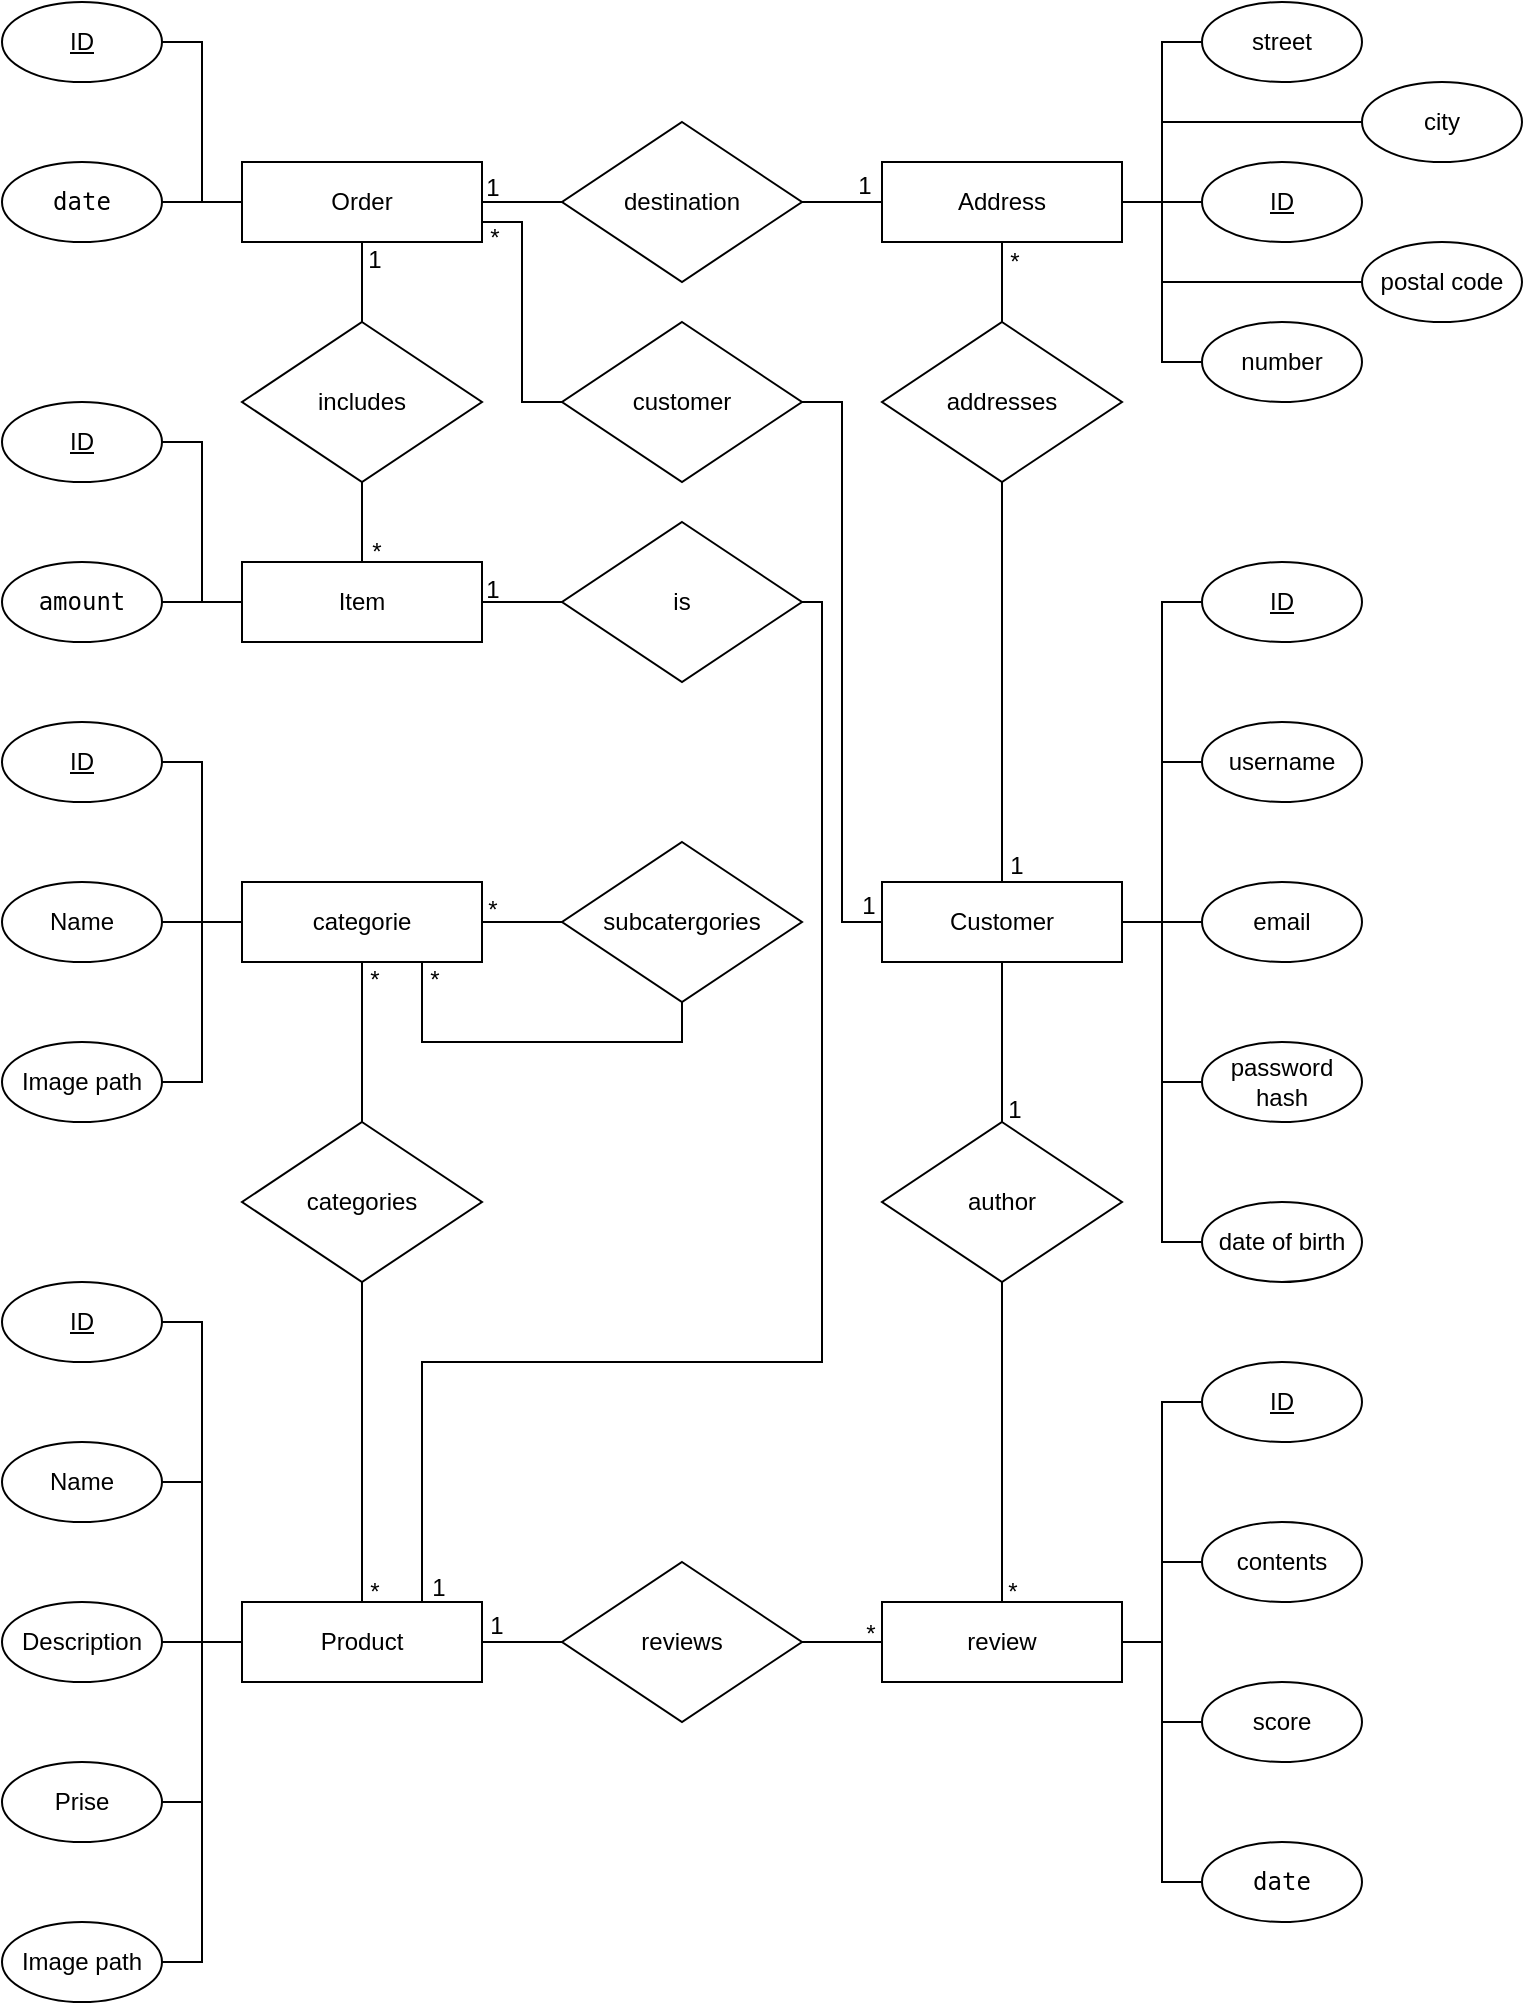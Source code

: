 <mxfile version="24.7.17">
  <diagram id="C5RBs43oDa-KdzZeNtuy" name="Page-1">
    <mxGraphModel dx="727" dy="554" grid="1" gridSize="10" guides="1" tooltips="1" connect="1" arrows="1" fold="1" page="1" pageScale="1" pageWidth="827" pageHeight="1169" math="0" shadow="0">
      <root>
        <mxCell id="WIyWlLk6GJQsqaUBKTNV-0" />
        <mxCell id="WIyWlLk6GJQsqaUBKTNV-1" parent="WIyWlLk6GJQsqaUBKTNV-0" />
        <mxCell id="ptmRUTfebEnuRYv2-NBV-6" style="edgeStyle=orthogonalEdgeStyle;rounded=0;orthogonalLoop=1;jettySize=auto;html=1;exitX=1;exitY=0.5;exitDx=0;exitDy=0;entryX=0;entryY=0.5;entryDx=0;entryDy=0;endArrow=none;endFill=0;" parent="WIyWlLk6GJQsqaUBKTNV-1" source="ptmRUTfebEnuRYv2-NBV-0" target="ptmRUTfebEnuRYv2-NBV-4" edge="1">
          <mxGeometry relative="1" as="geometry" />
        </mxCell>
        <mxCell id="ptmRUTfebEnuRYv2-NBV-28" style="edgeStyle=orthogonalEdgeStyle;rounded=0;orthogonalLoop=1;jettySize=auto;html=1;exitX=0.5;exitY=1;exitDx=0;exitDy=0;entryX=0.5;entryY=0;entryDx=0;entryDy=0;endArrow=none;endFill=0;" parent="WIyWlLk6GJQsqaUBKTNV-1" source="ptmRUTfebEnuRYv2-NBV-0" target="ptmRUTfebEnuRYv2-NBV-27" edge="1">
          <mxGeometry relative="1" as="geometry" />
        </mxCell>
        <mxCell id="ptmRUTfebEnuRYv2-NBV-0" value="&lt;span lang=&quot;en&quot; class=&quot;HwtZe&quot;&gt;categorie&lt;/span&gt;" style="rounded=0;whiteSpace=wrap;html=1;" parent="WIyWlLk6GJQsqaUBKTNV-1" vertex="1">
          <mxGeometry x="160" y="480" width="120" height="40" as="geometry" />
        </mxCell>
        <mxCell id="ptmRUTfebEnuRYv2-NBV-7" style="edgeStyle=orthogonalEdgeStyle;rounded=0;orthogonalLoop=1;jettySize=auto;html=1;exitX=1;exitY=0.5;exitDx=0;exitDy=0;entryX=0;entryY=0.5;entryDx=0;entryDy=0;endArrow=none;endFill=0;" parent="WIyWlLk6GJQsqaUBKTNV-1" source="ptmRUTfebEnuRYv2-NBV-1" target="ptmRUTfebEnuRYv2-NBV-0" edge="1">
          <mxGeometry relative="1" as="geometry" />
        </mxCell>
        <mxCell id="ptmRUTfebEnuRYv2-NBV-1" value="Name" style="ellipse;whiteSpace=wrap;html=1;" parent="WIyWlLk6GJQsqaUBKTNV-1" vertex="1">
          <mxGeometry x="40" y="480" width="80" height="40" as="geometry" />
        </mxCell>
        <mxCell id="ptmRUTfebEnuRYv2-NBV-8" style="edgeStyle=orthogonalEdgeStyle;rounded=0;orthogonalLoop=1;jettySize=auto;html=1;exitX=1;exitY=0.5;exitDx=0;exitDy=0;entryX=0;entryY=0.5;entryDx=0;entryDy=0;endArrow=none;endFill=0;" parent="WIyWlLk6GJQsqaUBKTNV-1" source="ptmRUTfebEnuRYv2-NBV-2" target="ptmRUTfebEnuRYv2-NBV-0" edge="1">
          <mxGeometry relative="1" as="geometry" />
        </mxCell>
        <mxCell id="ptmRUTfebEnuRYv2-NBV-2" value="&lt;u&gt;ID&lt;/u&gt;" style="ellipse;whiteSpace=wrap;html=1;" parent="WIyWlLk6GJQsqaUBKTNV-1" vertex="1">
          <mxGeometry x="40" y="400" width="80" height="40" as="geometry" />
        </mxCell>
        <mxCell id="ptmRUTfebEnuRYv2-NBV-9" style="edgeStyle=orthogonalEdgeStyle;rounded=0;orthogonalLoop=1;jettySize=auto;html=1;exitX=1;exitY=0.5;exitDx=0;exitDy=0;entryX=0;entryY=0.5;entryDx=0;entryDy=0;endArrow=none;endFill=0;" parent="WIyWlLk6GJQsqaUBKTNV-1" source="ptmRUTfebEnuRYv2-NBV-3" target="ptmRUTfebEnuRYv2-NBV-0" edge="1">
          <mxGeometry relative="1" as="geometry" />
        </mxCell>
        <mxCell id="ptmRUTfebEnuRYv2-NBV-3" value="Image&amp;nbsp;&lt;span lang=&quot;en&quot; class=&quot;HwtZe&quot;&gt;path&lt;/span&gt;" style="ellipse;whiteSpace=wrap;html=1;" parent="WIyWlLk6GJQsqaUBKTNV-1" vertex="1">
          <mxGeometry x="40" y="560" width="80" height="40" as="geometry" />
        </mxCell>
        <mxCell id="ptmRUTfebEnuRYv2-NBV-10" style="edgeStyle=orthogonalEdgeStyle;rounded=0;orthogonalLoop=1;jettySize=auto;html=1;exitX=0.5;exitY=1;exitDx=0;exitDy=0;entryX=0.75;entryY=1;entryDx=0;entryDy=0;endArrow=none;endFill=0;" parent="WIyWlLk6GJQsqaUBKTNV-1" source="ptmRUTfebEnuRYv2-NBV-4" target="ptmRUTfebEnuRYv2-NBV-0" edge="1">
          <mxGeometry relative="1" as="geometry" />
        </mxCell>
        <mxCell id="ptmRUTfebEnuRYv2-NBV-4" value="subcatergories" style="rhombus;whiteSpace=wrap;html=1;" parent="WIyWlLk6GJQsqaUBKTNV-1" vertex="1">
          <mxGeometry x="320" y="460" width="120" height="80" as="geometry" />
        </mxCell>
        <mxCell id="ptmRUTfebEnuRYv2-NBV-11" value="*" style="text;html=1;align=center;verticalAlign=middle;resizable=0;points=[];autosize=1;strokeColor=none;fillColor=none;" parent="WIyWlLk6GJQsqaUBKTNV-1" vertex="1">
          <mxGeometry x="241" y="514" width="30" height="30" as="geometry" />
        </mxCell>
        <mxCell id="ptmRUTfebEnuRYv2-NBV-12" value="*" style="text;html=1;align=center;verticalAlign=middle;resizable=0;points=[];autosize=1;strokeColor=none;fillColor=none;" parent="WIyWlLk6GJQsqaUBKTNV-1" vertex="1">
          <mxGeometry x="270" y="479" width="30" height="30" as="geometry" />
        </mxCell>
        <mxCell id="ptmRUTfebEnuRYv2-NBV-33" style="edgeStyle=orthogonalEdgeStyle;rounded=0;orthogonalLoop=1;jettySize=auto;html=1;exitX=1;exitY=0.5;exitDx=0;exitDy=0;entryX=0;entryY=0.5;entryDx=0;entryDy=0;endArrow=none;endFill=0;" parent="WIyWlLk6GJQsqaUBKTNV-1" source="ptmRUTfebEnuRYv2-NBV-14" target="ptmRUTfebEnuRYv2-NBV-32" edge="1">
          <mxGeometry relative="1" as="geometry" />
        </mxCell>
        <mxCell id="ptmRUTfebEnuRYv2-NBV-14" value="&lt;span lang=&quot;en&quot; class=&quot;HwtZe&quot;&gt;Product&lt;/span&gt;" style="rounded=0;whiteSpace=wrap;html=1;" parent="WIyWlLk6GJQsqaUBKTNV-1" vertex="1">
          <mxGeometry x="160" y="840" width="120" height="40" as="geometry" />
        </mxCell>
        <mxCell id="ptmRUTfebEnuRYv2-NBV-24" style="edgeStyle=orthogonalEdgeStyle;rounded=0;orthogonalLoop=1;jettySize=auto;html=1;exitX=1;exitY=0.5;exitDx=0;exitDy=0;entryX=0;entryY=0.5;entryDx=0;entryDy=0;endArrow=none;endFill=0;" parent="WIyWlLk6GJQsqaUBKTNV-1" source="ptmRUTfebEnuRYv2-NBV-15" target="ptmRUTfebEnuRYv2-NBV-14" edge="1">
          <mxGeometry relative="1" as="geometry" />
        </mxCell>
        <mxCell id="ptmRUTfebEnuRYv2-NBV-15" value="&lt;u&gt;ID&lt;/u&gt;" style="ellipse;whiteSpace=wrap;html=1;" parent="WIyWlLk6GJQsqaUBKTNV-1" vertex="1">
          <mxGeometry x="40" y="680" width="80" height="40" as="geometry" />
        </mxCell>
        <mxCell id="ptmRUTfebEnuRYv2-NBV-23" style="edgeStyle=orthogonalEdgeStyle;rounded=0;orthogonalLoop=1;jettySize=auto;html=1;exitX=1;exitY=0.5;exitDx=0;exitDy=0;entryX=0;entryY=0.5;entryDx=0;entryDy=0;endArrow=none;endFill=0;" parent="WIyWlLk6GJQsqaUBKTNV-1" source="ptmRUTfebEnuRYv2-NBV-17" target="ptmRUTfebEnuRYv2-NBV-14" edge="1">
          <mxGeometry relative="1" as="geometry" />
        </mxCell>
        <mxCell id="ptmRUTfebEnuRYv2-NBV-17" value="Name" style="ellipse;whiteSpace=wrap;html=1;" parent="WIyWlLk6GJQsqaUBKTNV-1" vertex="1">
          <mxGeometry x="40" y="760" width="80" height="40" as="geometry" />
        </mxCell>
        <mxCell id="ptmRUTfebEnuRYv2-NBV-26" style="edgeStyle=orthogonalEdgeStyle;rounded=0;orthogonalLoop=1;jettySize=auto;html=1;exitX=1;exitY=0.5;exitDx=0;exitDy=0;entryX=0;entryY=0.5;entryDx=0;entryDy=0;endArrow=none;endFill=0;" parent="WIyWlLk6GJQsqaUBKTNV-1" source="ptmRUTfebEnuRYv2-NBV-19" target="ptmRUTfebEnuRYv2-NBV-14" edge="1">
          <mxGeometry relative="1" as="geometry" />
        </mxCell>
        <mxCell id="ptmRUTfebEnuRYv2-NBV-19" value="Image&amp;nbsp;&lt;span lang=&quot;en&quot; class=&quot;HwtZe&quot;&gt;path&lt;/span&gt;" style="ellipse;whiteSpace=wrap;html=1;" parent="WIyWlLk6GJQsqaUBKTNV-1" vertex="1">
          <mxGeometry x="40" y="1000" width="80" height="40" as="geometry" />
        </mxCell>
        <mxCell id="ptmRUTfebEnuRYv2-NBV-22" style="edgeStyle=orthogonalEdgeStyle;rounded=0;orthogonalLoop=1;jettySize=auto;html=1;exitX=1;exitY=0.5;exitDx=0;exitDy=0;entryX=0;entryY=0.5;entryDx=0;entryDy=0;endArrow=none;endFill=0;" parent="WIyWlLk6GJQsqaUBKTNV-1" source="ptmRUTfebEnuRYv2-NBV-20" target="ptmRUTfebEnuRYv2-NBV-14" edge="1">
          <mxGeometry relative="1" as="geometry" />
        </mxCell>
        <mxCell id="ptmRUTfebEnuRYv2-NBV-20" value="&lt;div dir=&quot;ltr&quot; class=&quot;lRu31&quot;&gt;&lt;span lang=&quot;en&quot; class=&quot;HwtZe&quot;&gt;Description&lt;/span&gt;&lt;span class=&quot;ZSCsVd&quot;&gt;&lt;/span&gt;&lt;div class=&quot;OvtS8d&quot;&gt;&lt;/div&gt;&lt;div id=&quot;ow11&quot;&gt;&lt;/div&gt;&lt;/div&gt;&lt;div data-location=&quot;2&quot; class=&quot;UdTY9 WdefRb&quot; aria-hidden=&quot;true&quot;&gt;&lt;div class=&quot;kO6q6e&quot;&gt;&lt;/div&gt;&lt;/div&gt;" style="ellipse;whiteSpace=wrap;html=1;" parent="WIyWlLk6GJQsqaUBKTNV-1" vertex="1">
          <mxGeometry x="40" y="840" width="80" height="40" as="geometry" />
        </mxCell>
        <mxCell id="ptmRUTfebEnuRYv2-NBV-25" style="edgeStyle=orthogonalEdgeStyle;rounded=0;orthogonalLoop=1;jettySize=auto;html=1;exitX=1;exitY=0.5;exitDx=0;exitDy=0;entryX=0;entryY=0.5;entryDx=0;entryDy=0;endArrow=none;endFill=0;" parent="WIyWlLk6GJQsqaUBKTNV-1" source="ptmRUTfebEnuRYv2-NBV-21" target="ptmRUTfebEnuRYv2-NBV-14" edge="1">
          <mxGeometry relative="1" as="geometry" />
        </mxCell>
        <mxCell id="ptmRUTfebEnuRYv2-NBV-21" value="&lt;div dir=&quot;ltr&quot; class=&quot;lRu31&quot;&gt;Prise&lt;div class=&quot;OvtS8d&quot;&gt;&lt;/div&gt;&lt;div id=&quot;ow11&quot;&gt;&lt;/div&gt;&lt;/div&gt;&lt;div data-location=&quot;2&quot; class=&quot;UdTY9 WdefRb&quot; aria-hidden=&quot;true&quot;&gt;&lt;div class=&quot;kO6q6e&quot;&gt;&lt;/div&gt;&lt;/div&gt;" style="ellipse;whiteSpace=wrap;html=1;" parent="WIyWlLk6GJQsqaUBKTNV-1" vertex="1">
          <mxGeometry x="40" y="920" width="80" height="40" as="geometry" />
        </mxCell>
        <mxCell id="ptmRUTfebEnuRYv2-NBV-29" style="edgeStyle=orthogonalEdgeStyle;rounded=0;orthogonalLoop=1;jettySize=auto;html=1;exitX=0.5;exitY=1;exitDx=0;exitDy=0;endArrow=none;endFill=0;" parent="WIyWlLk6GJQsqaUBKTNV-1" source="ptmRUTfebEnuRYv2-NBV-27" target="ptmRUTfebEnuRYv2-NBV-14" edge="1">
          <mxGeometry relative="1" as="geometry" />
        </mxCell>
        <mxCell id="ptmRUTfebEnuRYv2-NBV-27" value="categories" style="rhombus;whiteSpace=wrap;html=1;" parent="WIyWlLk6GJQsqaUBKTNV-1" vertex="1">
          <mxGeometry x="160" y="600" width="120" height="80" as="geometry" />
        </mxCell>
        <mxCell id="ptmRUTfebEnuRYv2-NBV-30" value="*" style="text;html=1;align=center;verticalAlign=middle;resizable=0;points=[];autosize=1;strokeColor=none;fillColor=none;" parent="WIyWlLk6GJQsqaUBKTNV-1" vertex="1">
          <mxGeometry x="211" y="820" width="30" height="30" as="geometry" />
        </mxCell>
        <mxCell id="ptmRUTfebEnuRYv2-NBV-31" value="*" style="text;html=1;align=center;verticalAlign=middle;resizable=0;points=[];autosize=1;strokeColor=none;fillColor=none;" parent="WIyWlLk6GJQsqaUBKTNV-1" vertex="1">
          <mxGeometry x="211" y="514" width="30" height="30" as="geometry" />
        </mxCell>
        <mxCell id="ptmRUTfebEnuRYv2-NBV-35" style="edgeStyle=orthogonalEdgeStyle;rounded=0;orthogonalLoop=1;jettySize=auto;html=1;exitX=1;exitY=0.5;exitDx=0;exitDy=0;entryX=0;entryY=0.5;entryDx=0;entryDy=0;endArrow=none;endFill=0;" parent="WIyWlLk6GJQsqaUBKTNV-1" source="ptmRUTfebEnuRYv2-NBV-32" target="ptmRUTfebEnuRYv2-NBV-34" edge="1">
          <mxGeometry relative="1" as="geometry" />
        </mxCell>
        <mxCell id="ptmRUTfebEnuRYv2-NBV-32" value="reviews" style="rhombus;whiteSpace=wrap;html=1;" parent="WIyWlLk6GJQsqaUBKTNV-1" vertex="1">
          <mxGeometry x="320" y="820" width="120" height="80" as="geometry" />
        </mxCell>
        <mxCell id="ptmRUTfebEnuRYv2-NBV-40" style="edgeStyle=orthogonalEdgeStyle;rounded=0;orthogonalLoop=1;jettySize=auto;html=1;exitX=1;exitY=0.5;exitDx=0;exitDy=0;entryX=0;entryY=0.5;entryDx=0;entryDy=0;endArrow=none;endFill=0;" parent="WIyWlLk6GJQsqaUBKTNV-1" source="ptmRUTfebEnuRYv2-NBV-34" target="ptmRUTfebEnuRYv2-NBV-36" edge="1">
          <mxGeometry relative="1" as="geometry" />
        </mxCell>
        <mxCell id="ptmRUTfebEnuRYv2-NBV-43" style="edgeStyle=orthogonalEdgeStyle;rounded=0;orthogonalLoop=1;jettySize=auto;html=1;exitX=1;exitY=0.5;exitDx=0;exitDy=0;entryX=0;entryY=0.5;entryDx=0;entryDy=0;endArrow=none;endFill=0;" parent="WIyWlLk6GJQsqaUBKTNV-1" source="ptmRUTfebEnuRYv2-NBV-34" target="ptmRUTfebEnuRYv2-NBV-38" edge="1">
          <mxGeometry relative="1" as="geometry" />
        </mxCell>
        <mxCell id="ptmRUTfebEnuRYv2-NBV-44" style="edgeStyle=orthogonalEdgeStyle;rounded=0;orthogonalLoop=1;jettySize=auto;html=1;exitX=1;exitY=0.5;exitDx=0;exitDy=0;entryX=0;entryY=0.5;entryDx=0;entryDy=0;endArrow=none;endFill=0;" parent="WIyWlLk6GJQsqaUBKTNV-1" source="ptmRUTfebEnuRYv2-NBV-34" target="ptmRUTfebEnuRYv2-NBV-39" edge="1">
          <mxGeometry relative="1" as="geometry" />
        </mxCell>
        <mxCell id="ptmRUTfebEnuRYv2-NBV-97" style="edgeStyle=orthogonalEdgeStyle;rounded=0;orthogonalLoop=1;jettySize=auto;html=1;exitX=1;exitY=0.5;exitDx=0;exitDy=0;entryX=0;entryY=0.5;entryDx=0;entryDy=0;endArrow=none;endFill=0;" parent="WIyWlLk6GJQsqaUBKTNV-1" source="ptmRUTfebEnuRYv2-NBV-34" target="ptmRUTfebEnuRYv2-NBV-96" edge="1">
          <mxGeometry relative="1" as="geometry" />
        </mxCell>
        <mxCell id="ptmRUTfebEnuRYv2-NBV-34" value="&lt;span lang=&quot;en&quot; class=&quot;HwtZe&quot;&gt;review&lt;/span&gt;" style="rounded=0;whiteSpace=wrap;html=1;" parent="WIyWlLk6GJQsqaUBKTNV-1" vertex="1">
          <mxGeometry x="480" y="840" width="120" height="40" as="geometry" />
        </mxCell>
        <mxCell id="ptmRUTfebEnuRYv2-NBV-36" value="&lt;u&gt;ID&lt;/u&gt;" style="ellipse;whiteSpace=wrap;html=1;" parent="WIyWlLk6GJQsqaUBKTNV-1" vertex="1">
          <mxGeometry x="640" y="720" width="80" height="40" as="geometry" />
        </mxCell>
        <mxCell id="ptmRUTfebEnuRYv2-NBV-38" value="&lt;span lang=&quot;en&quot; class=&quot;HwtZe&quot;&gt;contents&lt;/span&gt;" style="ellipse;whiteSpace=wrap;html=1;" parent="WIyWlLk6GJQsqaUBKTNV-1" vertex="1">
          <mxGeometry x="640" y="800" width="80" height="40" as="geometry" />
        </mxCell>
        <mxCell id="ptmRUTfebEnuRYv2-NBV-39" value="&lt;span lang=&quot;en&quot; class=&quot;HwtZe&quot;&gt;score&lt;/span&gt;" style="ellipse;whiteSpace=wrap;html=1;" parent="WIyWlLk6GJQsqaUBKTNV-1" vertex="1">
          <mxGeometry x="640" y="880" width="80" height="40" as="geometry" />
        </mxCell>
        <mxCell id="ptmRUTfebEnuRYv2-NBV-47" style="edgeStyle=orthogonalEdgeStyle;rounded=0;orthogonalLoop=1;jettySize=auto;html=1;exitX=0.5;exitY=1;exitDx=0;exitDy=0;entryX=0.5;entryY=0;entryDx=0;entryDy=0;endArrow=none;endFill=0;" parent="WIyWlLk6GJQsqaUBKTNV-1" source="ptmRUTfebEnuRYv2-NBV-45" target="ptmRUTfebEnuRYv2-NBV-46" edge="1">
          <mxGeometry relative="1" as="geometry" />
        </mxCell>
        <mxCell id="ptmRUTfebEnuRYv2-NBV-45" value="&lt;span lang=&quot;en&quot; class=&quot;HwtZe&quot;&gt;Customer&lt;/span&gt;" style="rounded=0;whiteSpace=wrap;html=1;" parent="WIyWlLk6GJQsqaUBKTNV-1" vertex="1">
          <mxGeometry x="480" y="480" width="120" height="40" as="geometry" />
        </mxCell>
        <mxCell id="ptmRUTfebEnuRYv2-NBV-48" style="edgeStyle=orthogonalEdgeStyle;rounded=0;orthogonalLoop=1;jettySize=auto;html=1;exitX=0.5;exitY=1;exitDx=0;exitDy=0;entryX=0.5;entryY=0;entryDx=0;entryDy=0;startArrow=none;startFill=0;endArrow=none;endFill=0;" parent="WIyWlLk6GJQsqaUBKTNV-1" source="ptmRUTfebEnuRYv2-NBV-46" target="ptmRUTfebEnuRYv2-NBV-34" edge="1">
          <mxGeometry relative="1" as="geometry" />
        </mxCell>
        <mxCell id="ptmRUTfebEnuRYv2-NBV-46" value="&lt;span lang=&quot;en&quot; class=&quot;HwtZe&quot;&gt;author&lt;/span&gt;" style="rhombus;whiteSpace=wrap;html=1;" parent="WIyWlLk6GJQsqaUBKTNV-1" vertex="1">
          <mxGeometry x="480" y="600" width="120" height="80" as="geometry" />
        </mxCell>
        <mxCell id="ptmRUTfebEnuRYv2-NBV-49" value="*" style="text;html=1;align=center;verticalAlign=middle;resizable=0;points=[];autosize=1;strokeColor=none;fillColor=none;" parent="WIyWlLk6GJQsqaUBKTNV-1" vertex="1">
          <mxGeometry x="530" y="820" width="30" height="30" as="geometry" />
        </mxCell>
        <mxCell id="ptmRUTfebEnuRYv2-NBV-50" value="1" style="text;html=1;align=center;verticalAlign=middle;resizable=0;points=[];autosize=1;strokeColor=none;fillColor=none;" parent="WIyWlLk6GJQsqaUBKTNV-1" vertex="1">
          <mxGeometry x="531" y="579" width="30" height="30" as="geometry" />
        </mxCell>
        <mxCell id="ptmRUTfebEnuRYv2-NBV-57" style="edgeStyle=orthogonalEdgeStyle;rounded=0;orthogonalLoop=1;jettySize=auto;html=1;exitX=0;exitY=0.5;exitDx=0;exitDy=0;entryX=1;entryY=0.5;entryDx=0;entryDy=0;endArrow=none;endFill=0;" parent="WIyWlLk6GJQsqaUBKTNV-1" source="ptmRUTfebEnuRYv2-NBV-51" target="ptmRUTfebEnuRYv2-NBV-45" edge="1">
          <mxGeometry relative="1" as="geometry" />
        </mxCell>
        <mxCell id="ptmRUTfebEnuRYv2-NBV-51" value="&lt;u&gt;ID&lt;/u&gt;" style="ellipse;whiteSpace=wrap;html=1;" parent="WIyWlLk6GJQsqaUBKTNV-1" vertex="1">
          <mxGeometry x="640" y="320" width="80" height="40" as="geometry" />
        </mxCell>
        <mxCell id="ptmRUTfebEnuRYv2-NBV-58" style="edgeStyle=orthogonalEdgeStyle;rounded=0;orthogonalLoop=1;jettySize=auto;html=1;exitX=0;exitY=0.5;exitDx=0;exitDy=0;entryX=1;entryY=0.5;entryDx=0;entryDy=0;endArrow=none;endFill=0;" parent="WIyWlLk6GJQsqaUBKTNV-1" source="ptmRUTfebEnuRYv2-NBV-52" target="ptmRUTfebEnuRYv2-NBV-45" edge="1">
          <mxGeometry relative="1" as="geometry" />
        </mxCell>
        <mxCell id="ptmRUTfebEnuRYv2-NBV-52" value="&lt;span lang=&quot;en&quot; class=&quot;HwtZe&quot;&gt;username&lt;/span&gt;" style="ellipse;whiteSpace=wrap;html=1;" parent="WIyWlLk6GJQsqaUBKTNV-1" vertex="1">
          <mxGeometry x="640" y="400" width="80" height="40" as="geometry" />
        </mxCell>
        <mxCell id="ptmRUTfebEnuRYv2-NBV-59" style="edgeStyle=orthogonalEdgeStyle;rounded=0;orthogonalLoop=1;jettySize=auto;html=1;exitX=0;exitY=0.5;exitDx=0;exitDy=0;entryX=1;entryY=0.5;entryDx=0;entryDy=0;endArrow=none;endFill=0;" parent="WIyWlLk6GJQsqaUBKTNV-1" source="ptmRUTfebEnuRYv2-NBV-53" target="ptmRUTfebEnuRYv2-NBV-45" edge="1">
          <mxGeometry relative="1" as="geometry" />
        </mxCell>
        <mxCell id="ptmRUTfebEnuRYv2-NBV-53" value="&lt;span lang=&quot;en&quot; class=&quot;HwtZe&quot;&gt;email&lt;/span&gt;" style="ellipse;whiteSpace=wrap;html=1;" parent="WIyWlLk6GJQsqaUBKTNV-1" vertex="1">
          <mxGeometry x="640" y="480" width="80" height="40" as="geometry" />
        </mxCell>
        <mxCell id="ptmRUTfebEnuRYv2-NBV-60" style="edgeStyle=orthogonalEdgeStyle;rounded=0;orthogonalLoop=1;jettySize=auto;html=1;exitX=0;exitY=0.5;exitDx=0;exitDy=0;entryX=1;entryY=0.5;entryDx=0;entryDy=0;endArrow=none;endFill=0;" parent="WIyWlLk6GJQsqaUBKTNV-1" source="ptmRUTfebEnuRYv2-NBV-54" target="ptmRUTfebEnuRYv2-NBV-45" edge="1">
          <mxGeometry relative="1" as="geometry" />
        </mxCell>
        <mxCell id="ptmRUTfebEnuRYv2-NBV-54" value="&lt;span lang=&quot;en&quot; class=&quot;HwtZe&quot;&gt;password hash&lt;/span&gt;" style="ellipse;whiteSpace=wrap;html=1;" parent="WIyWlLk6GJQsqaUBKTNV-1" vertex="1">
          <mxGeometry x="640" y="560" width="80" height="40" as="geometry" />
        </mxCell>
        <mxCell id="ptmRUTfebEnuRYv2-NBV-61" style="edgeStyle=orthogonalEdgeStyle;rounded=0;orthogonalLoop=1;jettySize=auto;html=1;exitX=0;exitY=0.5;exitDx=0;exitDy=0;entryX=1;entryY=0.5;entryDx=0;entryDy=0;endArrow=none;endFill=0;" parent="WIyWlLk6GJQsqaUBKTNV-1" source="ptmRUTfebEnuRYv2-NBV-55" target="ptmRUTfebEnuRYv2-NBV-45" edge="1">
          <mxGeometry relative="1" as="geometry" />
        </mxCell>
        <mxCell id="ptmRUTfebEnuRYv2-NBV-55" value="&lt;span lang=&quot;en&quot; class=&quot;HwtZe&quot;&gt;date of birth&lt;/span&gt;" style="ellipse;whiteSpace=wrap;html=1;" parent="WIyWlLk6GJQsqaUBKTNV-1" vertex="1">
          <mxGeometry x="640" y="640" width="80" height="40" as="geometry" />
        </mxCell>
        <mxCell id="ptmRUTfebEnuRYv2-NBV-79" style="edgeStyle=orthogonalEdgeStyle;rounded=0;orthogonalLoop=1;jettySize=auto;html=1;exitX=0;exitY=0.5;exitDx=0;exitDy=0;entryX=1;entryY=0.5;entryDx=0;entryDy=0;endArrow=none;endFill=0;" parent="WIyWlLk6GJQsqaUBKTNV-1" source="ptmRUTfebEnuRYv2-NBV-62" target="ptmRUTfebEnuRYv2-NBV-78" edge="1">
          <mxGeometry relative="1" as="geometry" />
        </mxCell>
        <mxCell id="ptmRUTfebEnuRYv2-NBV-81" style="edgeStyle=orthogonalEdgeStyle;rounded=0;orthogonalLoop=1;jettySize=auto;html=1;exitX=0;exitY=0.5;exitDx=0;exitDy=0;entryX=1;entryY=0.5;entryDx=0;entryDy=0;endArrow=none;endFill=0;" parent="WIyWlLk6GJQsqaUBKTNV-1" source="ptmRUTfebEnuRYv2-NBV-62" target="ptmRUTfebEnuRYv2-NBV-80" edge="1">
          <mxGeometry relative="1" as="geometry" />
        </mxCell>
        <mxCell id="ptmRUTfebEnuRYv2-NBV-82" style="edgeStyle=orthogonalEdgeStyle;rounded=0;orthogonalLoop=1;jettySize=auto;html=1;exitX=0.5;exitY=1;exitDx=0;exitDy=0;entryX=0.5;entryY=0;entryDx=0;entryDy=0;endArrow=none;endFill=0;" parent="WIyWlLk6GJQsqaUBKTNV-1" source="ptmRUTfebEnuRYv2-NBV-62" target="ptmRUTfebEnuRYv2-NBV-67" edge="1">
          <mxGeometry relative="1" as="geometry" />
        </mxCell>
        <mxCell id="ptmRUTfebEnuRYv2-NBV-84" style="edgeStyle=orthogonalEdgeStyle;rounded=0;orthogonalLoop=1;jettySize=auto;html=1;exitX=1;exitY=0.75;exitDx=0;exitDy=0;entryX=0;entryY=0.5;entryDx=0;entryDy=0;endArrow=none;endFill=0;" parent="WIyWlLk6GJQsqaUBKTNV-1" source="ptmRUTfebEnuRYv2-NBV-62" target="ptmRUTfebEnuRYv2-NBV-63" edge="1">
          <mxGeometry relative="1" as="geometry" />
        </mxCell>
        <mxCell id="ptmRUTfebEnuRYv2-NBV-62" value="Order" style="rounded=0;whiteSpace=wrap;html=1;" parent="WIyWlLk6GJQsqaUBKTNV-1" vertex="1">
          <mxGeometry x="160" y="120" width="120" height="40" as="geometry" />
        </mxCell>
        <mxCell id="ptmRUTfebEnuRYv2-NBV-64" style="edgeStyle=orthogonalEdgeStyle;rounded=0;orthogonalLoop=1;jettySize=auto;html=1;exitX=1;exitY=0.5;exitDx=0;exitDy=0;entryX=0;entryY=0.5;entryDx=0;entryDy=0;endArrow=none;endFill=0;" parent="WIyWlLk6GJQsqaUBKTNV-1" source="ptmRUTfebEnuRYv2-NBV-63" target="ptmRUTfebEnuRYv2-NBV-45" edge="1">
          <mxGeometry relative="1" as="geometry" />
        </mxCell>
        <mxCell id="ptmRUTfebEnuRYv2-NBV-63" value="customer" style="rhombus;whiteSpace=wrap;html=1;" parent="WIyWlLk6GJQsqaUBKTNV-1" vertex="1">
          <mxGeometry x="320" y="200" width="120" height="80" as="geometry" />
        </mxCell>
        <mxCell id="ptmRUTfebEnuRYv2-NBV-73" style="edgeStyle=orthogonalEdgeStyle;rounded=0;orthogonalLoop=1;jettySize=auto;html=1;exitX=1;exitY=0.5;exitDx=0;exitDy=0;entryX=0;entryY=0.5;entryDx=0;entryDy=0;endArrow=none;endFill=0;" parent="WIyWlLk6GJQsqaUBKTNV-1" source="ptmRUTfebEnuRYv2-NBV-66" target="ptmRUTfebEnuRYv2-NBV-72" edge="1">
          <mxGeometry relative="1" as="geometry" />
        </mxCell>
        <mxCell id="ptmRUTfebEnuRYv2-NBV-66" value="Item" style="rounded=0;whiteSpace=wrap;html=1;" parent="WIyWlLk6GJQsqaUBKTNV-1" vertex="1">
          <mxGeometry x="160" y="320" width="120" height="40" as="geometry" />
        </mxCell>
        <mxCell id="ptmRUTfebEnuRYv2-NBV-83" style="edgeStyle=orthogonalEdgeStyle;rounded=0;orthogonalLoop=1;jettySize=auto;html=1;exitX=0.5;exitY=1;exitDx=0;exitDy=0;entryX=0.5;entryY=0;entryDx=0;entryDy=0;endArrow=none;endFill=0;" parent="WIyWlLk6GJQsqaUBKTNV-1" source="ptmRUTfebEnuRYv2-NBV-67" target="ptmRUTfebEnuRYv2-NBV-66" edge="1">
          <mxGeometry relative="1" as="geometry" />
        </mxCell>
        <mxCell id="ptmRUTfebEnuRYv2-NBV-67" value="includes" style="rhombus;whiteSpace=wrap;html=1;" parent="WIyWlLk6GJQsqaUBKTNV-1" vertex="1">
          <mxGeometry x="160" y="200" width="120" height="80" as="geometry" />
        </mxCell>
        <mxCell id="ptmRUTfebEnuRYv2-NBV-69" style="edgeStyle=orthogonalEdgeStyle;rounded=0;orthogonalLoop=1;jettySize=auto;html=1;exitX=1;exitY=0.5;exitDx=0;exitDy=0;entryX=0;entryY=0.5;entryDx=0;entryDy=0;endArrow=none;endFill=0;" parent="WIyWlLk6GJQsqaUBKTNV-1" source="ptmRUTfebEnuRYv2-NBV-68" target="ptmRUTfebEnuRYv2-NBV-66" edge="1">
          <mxGeometry relative="1" as="geometry" />
        </mxCell>
        <mxCell id="ptmRUTfebEnuRYv2-NBV-68" value="&lt;u&gt;ID&lt;/u&gt;" style="ellipse;whiteSpace=wrap;html=1;" parent="WIyWlLk6GJQsqaUBKTNV-1" vertex="1">
          <mxGeometry x="40" y="240" width="80" height="40" as="geometry" />
        </mxCell>
        <mxCell id="ptmRUTfebEnuRYv2-NBV-74" style="edgeStyle=orthogonalEdgeStyle;rounded=0;orthogonalLoop=1;jettySize=auto;html=1;exitX=1;exitY=0.5;exitDx=0;exitDy=0;entryX=0.75;entryY=0;entryDx=0;entryDy=0;endArrow=none;endFill=0;" parent="WIyWlLk6GJQsqaUBKTNV-1" source="ptmRUTfebEnuRYv2-NBV-72" target="ptmRUTfebEnuRYv2-NBV-14" edge="1">
          <mxGeometry relative="1" as="geometry">
            <Array as="points">
              <mxPoint x="450" y="340" />
              <mxPoint x="450" y="720" />
              <mxPoint x="250" y="720" />
            </Array>
          </mxGeometry>
        </mxCell>
        <mxCell id="ptmRUTfebEnuRYv2-NBV-72" value="is" style="rhombus;whiteSpace=wrap;html=1;" parent="WIyWlLk6GJQsqaUBKTNV-1" vertex="1">
          <mxGeometry x="320" y="300" width="120" height="80" as="geometry" />
        </mxCell>
        <mxCell id="ptmRUTfebEnuRYv2-NBV-77" style="edgeStyle=orthogonalEdgeStyle;rounded=0;orthogonalLoop=1;jettySize=auto;html=1;exitX=1;exitY=0.5;exitDx=0;exitDy=0;entryX=0;entryY=0.5;entryDx=0;entryDy=0;endArrow=none;endFill=0;" parent="WIyWlLk6GJQsqaUBKTNV-1" source="ptmRUTfebEnuRYv2-NBV-76" target="ptmRUTfebEnuRYv2-NBV-66" edge="1">
          <mxGeometry relative="1" as="geometry" />
        </mxCell>
        <mxCell id="ptmRUTfebEnuRYv2-NBV-76" value="&lt;div class=&quot;QmZWSe&quot;&gt;&lt;div class=&quot;DHcWmd&quot;&gt;&lt;/div&gt;&lt;/div&gt;&lt;div class=&quot;oSioSc&quot;&gt;&lt;div id=&quot;tw-target&quot;&gt;&lt;div data-entityname=&quot;Google Translate&quot; data-attrid=&quot;tw-targetArea&quot; class=&quot;g9WsWb PZPZlf&quot; id=&quot;kAz1tf&quot;&gt;&lt;div tabindex=&quot;0&quot; id=&quot;tw-target-text-container&quot; class=&quot;tw-ta-container F0azHf tw-nfl&quot;&gt;&lt;pre dir=&quot;ltr&quot; aria-label=&quot;Vertaalde tekst: number&quot; data-ved=&quot;2ahUKEwi4oNbPg5aJAxWlQ6QEHYa2I5kQ3ewLegQIBxAT&quot; style=&quot;text-align:left&quot; id=&quot;tw-target-text&quot; data-placeholder=&quot;Vertaling&quot; class=&quot;tw-data-text tw-text-large tw-ta&quot;&gt;&lt;span lang=&quot;en&quot; class=&quot;Y2IQFc&quot;&gt;amount&lt;/span&gt;&lt;/pre&gt;&lt;/div&gt;&lt;/div&gt;&lt;/div&gt;&lt;/div&gt;" style="ellipse;whiteSpace=wrap;html=1;" parent="WIyWlLk6GJQsqaUBKTNV-1" vertex="1">
          <mxGeometry x="40" y="320" width="80" height="40" as="geometry" />
        </mxCell>
        <mxCell id="ptmRUTfebEnuRYv2-NBV-78" value="&lt;div class=&quot;QmZWSe&quot;&gt;&lt;div class=&quot;DHcWmd&quot;&gt;&lt;/div&gt;&lt;/div&gt;&lt;div class=&quot;oSioSc&quot;&gt;&lt;div id=&quot;tw-target&quot;&gt;&lt;div data-entityname=&quot;Google Translate&quot; data-attrid=&quot;tw-targetArea&quot; class=&quot;g9WsWb PZPZlf&quot; id=&quot;kAz1tf&quot;&gt;&lt;div tabindex=&quot;0&quot; id=&quot;tw-target-text-container&quot; class=&quot;tw-ta-container F0azHf tw-nfl&quot;&gt;&lt;pre dir=&quot;ltr&quot; aria-label=&quot;Vertaalde tekst: number&quot; data-ved=&quot;2ahUKEwi4oNbPg5aJAxWlQ6QEHYa2I5kQ3ewLegQIBxAT&quot; style=&quot;text-align:left&quot; id=&quot;tw-target-text&quot; data-placeholder=&quot;Vertaling&quot; class=&quot;tw-data-text tw-text-large tw-ta&quot;&gt;&lt;span lang=&quot;en&quot; class=&quot;Y2IQFc&quot;&gt;date&lt;/span&gt;&lt;/pre&gt;&lt;/div&gt;&lt;/div&gt;&lt;/div&gt;&lt;/div&gt;" style="ellipse;whiteSpace=wrap;html=1;" parent="WIyWlLk6GJQsqaUBKTNV-1" vertex="1">
          <mxGeometry x="40" y="120" width="80" height="40" as="geometry" />
        </mxCell>
        <mxCell id="ptmRUTfebEnuRYv2-NBV-80" value="&lt;u&gt;ID&lt;/u&gt;" style="ellipse;whiteSpace=wrap;html=1;" parent="WIyWlLk6GJQsqaUBKTNV-1" vertex="1">
          <mxGeometry x="40" y="40" width="80" height="40" as="geometry" />
        </mxCell>
        <mxCell id="ptmRUTfebEnuRYv2-NBV-89" style="edgeStyle=orthogonalEdgeStyle;rounded=0;orthogonalLoop=1;jettySize=auto;html=1;exitX=0.5;exitY=1;exitDx=0;exitDy=0;entryX=0.5;entryY=0;entryDx=0;entryDy=0;endArrow=none;endFill=0;" parent="WIyWlLk6GJQsqaUBKTNV-1" source="ptmRUTfebEnuRYv2-NBV-85" target="ptmRUTfebEnuRYv2-NBV-88" edge="1">
          <mxGeometry relative="1" as="geometry" />
        </mxCell>
        <mxCell id="ptmRUTfebEnuRYv2-NBV-91" style="edgeStyle=orthogonalEdgeStyle;rounded=0;orthogonalLoop=1;jettySize=auto;html=1;exitX=0;exitY=0.5;exitDx=0;exitDy=0;entryX=1;entryY=0.5;entryDx=0;entryDy=0;endArrow=none;endFill=0;" parent="WIyWlLk6GJQsqaUBKTNV-1" source="ptmRUTfebEnuRYv2-NBV-85" target="ptmRUTfebEnuRYv2-NBV-87" edge="1">
          <mxGeometry relative="1" as="geometry" />
        </mxCell>
        <mxCell id="ptmRUTfebEnuRYv2-NBV-85" value="&lt;span lang=&quot;en&quot; class=&quot;HwtZe&quot;&gt;Address&lt;/span&gt;" style="rounded=0;whiteSpace=wrap;html=1;" parent="WIyWlLk6GJQsqaUBKTNV-1" vertex="1">
          <mxGeometry x="480" y="120" width="120" height="40" as="geometry" />
        </mxCell>
        <mxCell id="ptmRUTfebEnuRYv2-NBV-93" style="edgeStyle=orthogonalEdgeStyle;rounded=0;orthogonalLoop=1;jettySize=auto;html=1;exitX=0;exitY=0.5;exitDx=0;exitDy=0;entryX=1;entryY=0.5;entryDx=0;entryDy=0;endArrow=none;endFill=0;" parent="WIyWlLk6GJQsqaUBKTNV-1" source="ptmRUTfebEnuRYv2-NBV-86" target="ptmRUTfebEnuRYv2-NBV-85" edge="1">
          <mxGeometry relative="1" as="geometry" />
        </mxCell>
        <mxCell id="ptmRUTfebEnuRYv2-NBV-86" value="&lt;u&gt;ID&lt;/u&gt;" style="ellipse;whiteSpace=wrap;html=1;" parent="WIyWlLk6GJQsqaUBKTNV-1" vertex="1">
          <mxGeometry x="640" y="120" width="80" height="40" as="geometry" />
        </mxCell>
        <mxCell id="ptmRUTfebEnuRYv2-NBV-92" style="edgeStyle=orthogonalEdgeStyle;rounded=0;orthogonalLoop=1;jettySize=auto;html=1;exitX=0;exitY=0.5;exitDx=0;exitDy=0;entryX=1;entryY=0.5;entryDx=0;entryDy=0;endArrow=none;endFill=0;" parent="WIyWlLk6GJQsqaUBKTNV-1" source="ptmRUTfebEnuRYv2-NBV-87" target="ptmRUTfebEnuRYv2-NBV-62" edge="1">
          <mxGeometry relative="1" as="geometry" />
        </mxCell>
        <mxCell id="ptmRUTfebEnuRYv2-NBV-87" value="&lt;span lang=&quot;en&quot; class=&quot;HwtZe&quot;&gt;destination&lt;/span&gt;" style="rhombus;whiteSpace=wrap;html=1;" parent="WIyWlLk6GJQsqaUBKTNV-1" vertex="1">
          <mxGeometry x="320" y="100" width="120" height="80" as="geometry" />
        </mxCell>
        <mxCell id="ptmRUTfebEnuRYv2-NBV-90" style="edgeStyle=orthogonalEdgeStyle;rounded=0;orthogonalLoop=1;jettySize=auto;html=1;exitX=0.5;exitY=1;exitDx=0;exitDy=0;entryX=0.5;entryY=0;entryDx=0;entryDy=0;endArrow=none;endFill=0;" parent="WIyWlLk6GJQsqaUBKTNV-1" source="ptmRUTfebEnuRYv2-NBV-88" target="ptmRUTfebEnuRYv2-NBV-45" edge="1">
          <mxGeometry relative="1" as="geometry" />
        </mxCell>
        <mxCell id="ptmRUTfebEnuRYv2-NBV-88" value="&lt;span lang=&quot;en&quot; class=&quot;HwtZe&quot;&gt;addresses&lt;/span&gt;" style="rhombus;whiteSpace=wrap;html=1;" parent="WIyWlLk6GJQsqaUBKTNV-1" vertex="1">
          <mxGeometry x="480" y="200" width="120" height="80" as="geometry" />
        </mxCell>
        <mxCell id="ptmRUTfebEnuRYv2-NBV-95" style="edgeStyle=orthogonalEdgeStyle;rounded=0;orthogonalLoop=1;jettySize=auto;html=1;exitX=0;exitY=0.5;exitDx=0;exitDy=0;entryX=1;entryY=0.5;entryDx=0;entryDy=0;endArrow=none;endFill=0;" parent="WIyWlLk6GJQsqaUBKTNV-1" source="ptmRUTfebEnuRYv2-NBV-94" target="ptmRUTfebEnuRYv2-NBV-85" edge="1">
          <mxGeometry relative="1" as="geometry" />
        </mxCell>
        <mxCell id="ptmRUTfebEnuRYv2-NBV-94" value="&lt;span lang=&quot;en&quot; class=&quot;HwtZe&quot;&gt;street&lt;/span&gt;" style="ellipse;whiteSpace=wrap;html=1;" parent="WIyWlLk6GJQsqaUBKTNV-1" vertex="1">
          <mxGeometry x="640" y="40" width="80" height="40" as="geometry" />
        </mxCell>
        <mxCell id="ptmRUTfebEnuRYv2-NBV-96" value="&lt;div class=&quot;QmZWSe&quot;&gt;&lt;div class=&quot;DHcWmd&quot;&gt;&lt;/div&gt;&lt;/div&gt;&lt;div class=&quot;oSioSc&quot;&gt;&lt;div id=&quot;tw-target&quot;&gt;&lt;div data-entityname=&quot;Google Translate&quot; data-attrid=&quot;tw-targetArea&quot; class=&quot;g9WsWb PZPZlf&quot; id=&quot;kAz1tf&quot;&gt;&lt;div tabindex=&quot;0&quot; id=&quot;tw-target-text-container&quot; class=&quot;tw-ta-container F0azHf tw-nfl&quot;&gt;&lt;pre dir=&quot;ltr&quot; aria-label=&quot;Vertaalde tekst: number&quot; data-ved=&quot;2ahUKEwi4oNbPg5aJAxWlQ6QEHYa2I5kQ3ewLegQIBxAT&quot; style=&quot;text-align:left&quot; id=&quot;tw-target-text&quot; data-placeholder=&quot;Vertaling&quot; class=&quot;tw-data-text tw-text-large tw-ta&quot;&gt;&lt;span lang=&quot;en&quot; class=&quot;Y2IQFc&quot;&gt;date&lt;/span&gt;&lt;/pre&gt;&lt;/div&gt;&lt;/div&gt;&lt;/div&gt;&lt;/div&gt;" style="ellipse;whiteSpace=wrap;html=1;" parent="WIyWlLk6GJQsqaUBKTNV-1" vertex="1">
          <mxGeometry x="640" y="960" width="80" height="40" as="geometry" />
        </mxCell>
        <mxCell id="ptmRUTfebEnuRYv2-NBV-103" style="edgeStyle=orthogonalEdgeStyle;rounded=0;orthogonalLoop=1;jettySize=auto;html=1;exitX=0;exitY=0.5;exitDx=0;exitDy=0;entryX=1;entryY=0.5;entryDx=0;entryDy=0;endArrow=none;endFill=0;" parent="WIyWlLk6GJQsqaUBKTNV-1" source="ptmRUTfebEnuRYv2-NBV-98" target="ptmRUTfebEnuRYv2-NBV-85" edge="1">
          <mxGeometry relative="1" as="geometry" />
        </mxCell>
        <mxCell id="ptmRUTfebEnuRYv2-NBV-98" value="&lt;span lang=&quot;en&quot; class=&quot;HwtZe&quot;&gt;number&lt;/span&gt;" style="ellipse;whiteSpace=wrap;html=1;" parent="WIyWlLk6GJQsqaUBKTNV-1" vertex="1">
          <mxGeometry x="640" y="200" width="80" height="40" as="geometry" />
        </mxCell>
        <mxCell id="ptmRUTfebEnuRYv2-NBV-102" style="edgeStyle=orthogonalEdgeStyle;rounded=0;orthogonalLoop=1;jettySize=auto;html=1;exitX=0;exitY=0.5;exitDx=0;exitDy=0;entryX=1;entryY=0.5;entryDx=0;entryDy=0;endArrow=none;endFill=0;" parent="WIyWlLk6GJQsqaUBKTNV-1" source="ptmRUTfebEnuRYv2-NBV-99" target="ptmRUTfebEnuRYv2-NBV-85" edge="1">
          <mxGeometry relative="1" as="geometry">
            <Array as="points">
              <mxPoint x="620" y="180" />
              <mxPoint x="620" y="140" />
            </Array>
          </mxGeometry>
        </mxCell>
        <mxCell id="ptmRUTfebEnuRYv2-NBV-99" value="&lt;span lang=&quot;en&quot; class=&quot;HwtZe&quot;&gt;postal code&lt;/span&gt;" style="ellipse;whiteSpace=wrap;html=1;" parent="WIyWlLk6GJQsqaUBKTNV-1" vertex="1">
          <mxGeometry x="720" y="160" width="80" height="40" as="geometry" />
        </mxCell>
        <mxCell id="ptmRUTfebEnuRYv2-NBV-101" style="edgeStyle=orthogonalEdgeStyle;rounded=0;orthogonalLoop=1;jettySize=auto;html=1;exitX=0;exitY=0.5;exitDx=0;exitDy=0;entryX=1;entryY=0.5;entryDx=0;entryDy=0;endArrow=none;endFill=0;" parent="WIyWlLk6GJQsqaUBKTNV-1" source="ptmRUTfebEnuRYv2-NBV-100" target="ptmRUTfebEnuRYv2-NBV-85" edge="1">
          <mxGeometry relative="1" as="geometry">
            <Array as="points">
              <mxPoint x="620" y="100" />
              <mxPoint x="620" y="140" />
            </Array>
          </mxGeometry>
        </mxCell>
        <mxCell id="ptmRUTfebEnuRYv2-NBV-100" value="&lt;span lang=&quot;en&quot; class=&quot;HwtZe&quot;&gt;city&lt;/span&gt;" style="ellipse;whiteSpace=wrap;html=1;" parent="WIyWlLk6GJQsqaUBKTNV-1" vertex="1">
          <mxGeometry x="720" y="80" width="80" height="40" as="geometry" />
        </mxCell>
        <mxCell id="eDdaRQYXABxvL9sCNLr9-0" value="1" style="text;html=1;align=center;verticalAlign=middle;resizable=0;points=[];autosize=1;strokeColor=none;fillColor=none;" parent="WIyWlLk6GJQsqaUBKTNV-1" vertex="1">
          <mxGeometry x="270" y="118" width="30" height="30" as="geometry" />
        </mxCell>
        <mxCell id="eDdaRQYXABxvL9sCNLr9-1" value="1" style="text;html=1;align=center;verticalAlign=middle;resizable=0;points=[];autosize=1;strokeColor=none;fillColor=none;" parent="WIyWlLk6GJQsqaUBKTNV-1" vertex="1">
          <mxGeometry x="456" y="117" width="30" height="30" as="geometry" />
        </mxCell>
        <mxCell id="eDdaRQYXABxvL9sCNLr9-2" value="*" style="text;html=1;align=center;verticalAlign=middle;resizable=0;points=[];autosize=1;strokeColor=none;fillColor=none;" parent="WIyWlLk6GJQsqaUBKTNV-1" vertex="1">
          <mxGeometry x="531" y="155" width="30" height="30" as="geometry" />
        </mxCell>
        <mxCell id="eDdaRQYXABxvL9sCNLr9-3" value="1" style="text;html=1;align=center;verticalAlign=middle;resizable=0;points=[];autosize=1;strokeColor=none;fillColor=none;" parent="WIyWlLk6GJQsqaUBKTNV-1" vertex="1">
          <mxGeometry x="532" y="457" width="30" height="30" as="geometry" />
        </mxCell>
        <mxCell id="eDdaRQYXABxvL9sCNLr9-4" value="1" style="text;html=1;align=center;verticalAlign=middle;resizable=0;points=[];autosize=1;strokeColor=none;fillColor=none;" parent="WIyWlLk6GJQsqaUBKTNV-1" vertex="1">
          <mxGeometry x="458" y="477" width="30" height="30" as="geometry" />
        </mxCell>
        <mxCell id="eDdaRQYXABxvL9sCNLr9-5" value="*" style="text;html=1;align=center;verticalAlign=middle;resizable=0;points=[];autosize=1;strokeColor=none;fillColor=none;" parent="WIyWlLk6GJQsqaUBKTNV-1" vertex="1">
          <mxGeometry x="271" y="143" width="30" height="30" as="geometry" />
        </mxCell>
        <mxCell id="eDdaRQYXABxvL9sCNLr9-6" value="1" style="text;html=1;align=center;verticalAlign=middle;resizable=0;points=[];autosize=1;strokeColor=none;fillColor=none;" parent="WIyWlLk6GJQsqaUBKTNV-1" vertex="1">
          <mxGeometry x="270" y="319" width="30" height="30" as="geometry" />
        </mxCell>
        <mxCell id="eDdaRQYXABxvL9sCNLr9-7" value="1" style="text;html=1;align=center;verticalAlign=middle;resizable=0;points=[];autosize=1;strokeColor=none;fillColor=none;" parent="WIyWlLk6GJQsqaUBKTNV-1" vertex="1">
          <mxGeometry x="243" y="818" width="30" height="30" as="geometry" />
        </mxCell>
        <mxCell id="eDdaRQYXABxvL9sCNLr9-8" value="1" style="text;html=1;align=center;verticalAlign=middle;resizable=0;points=[];autosize=1;strokeColor=none;fillColor=none;" parent="WIyWlLk6GJQsqaUBKTNV-1" vertex="1">
          <mxGeometry x="211" y="154" width="30" height="30" as="geometry" />
        </mxCell>
        <mxCell id="eDdaRQYXABxvL9sCNLr9-9" value="*" style="text;html=1;align=center;verticalAlign=middle;resizable=0;points=[];autosize=1;strokeColor=none;fillColor=none;" parent="WIyWlLk6GJQsqaUBKTNV-1" vertex="1">
          <mxGeometry x="212" y="300" width="30" height="30" as="geometry" />
        </mxCell>
        <mxCell id="eDdaRQYXABxvL9sCNLr9-10" value="1" style="text;html=1;align=center;verticalAlign=middle;resizable=0;points=[];autosize=1;strokeColor=none;fillColor=none;" parent="WIyWlLk6GJQsqaUBKTNV-1" vertex="1">
          <mxGeometry x="272" y="837" width="30" height="30" as="geometry" />
        </mxCell>
        <mxCell id="eDdaRQYXABxvL9sCNLr9-11" value="*" style="text;html=1;align=center;verticalAlign=middle;resizable=0;points=[];autosize=1;strokeColor=none;fillColor=none;" parent="WIyWlLk6GJQsqaUBKTNV-1" vertex="1">
          <mxGeometry x="459" y="841" width="30" height="30" as="geometry" />
        </mxCell>
      </root>
    </mxGraphModel>
  </diagram>
</mxfile>
